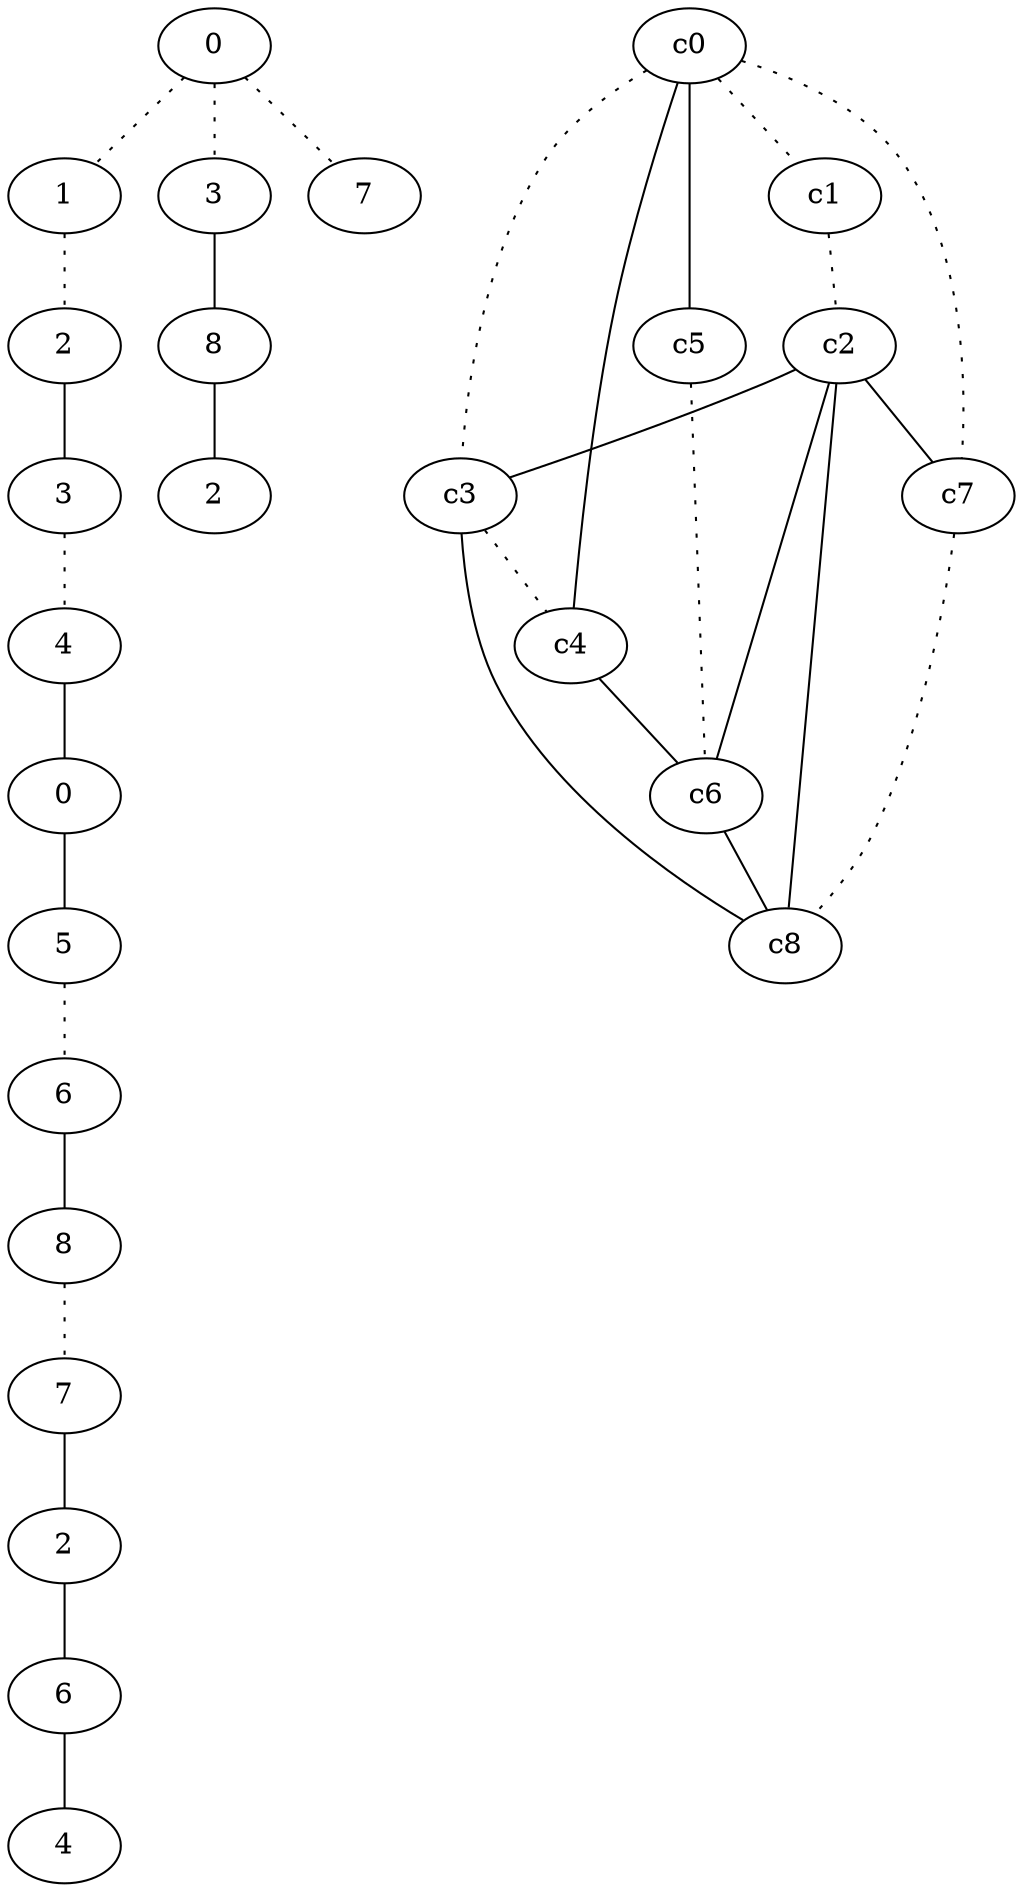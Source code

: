 graph {
a0[label=0];
a1[label=1];
a2[label=2];
a3[label=3];
a4[label=4];
a5[label=0];
a6[label=5];
a7[label=6];
a8[label=8];
a9[label=7];
a10[label=2];
a11[label=6];
a12[label=4];
a13[label=3];
a14[label=8];
a15[label=2];
a16[label=7];
a0 -- a1 [style=dotted];
a0 -- a13 [style=dotted];
a0 -- a16 [style=dotted];
a1 -- a2 [style=dotted];
a2 -- a3;
a3 -- a4 [style=dotted];
a4 -- a5;
a5 -- a6;
a6 -- a7 [style=dotted];
a7 -- a8;
a8 -- a9 [style=dotted];
a9 -- a10;
a10 -- a11;
a11 -- a12;
a13 -- a14;
a14 -- a15;
c0 -- c1 [style=dotted];
c0 -- c3 [style=dotted];
c0 -- c4;
c0 -- c5;
c0 -- c7 [style=dotted];
c1 -- c2 [style=dotted];
c2 -- c3;
c2 -- c6;
c2 -- c7;
c2 -- c8;
c3 -- c4 [style=dotted];
c3 -- c8;
c4 -- c6;
c5 -- c6 [style=dotted];
c6 -- c8;
c7 -- c8 [style=dotted];
}
